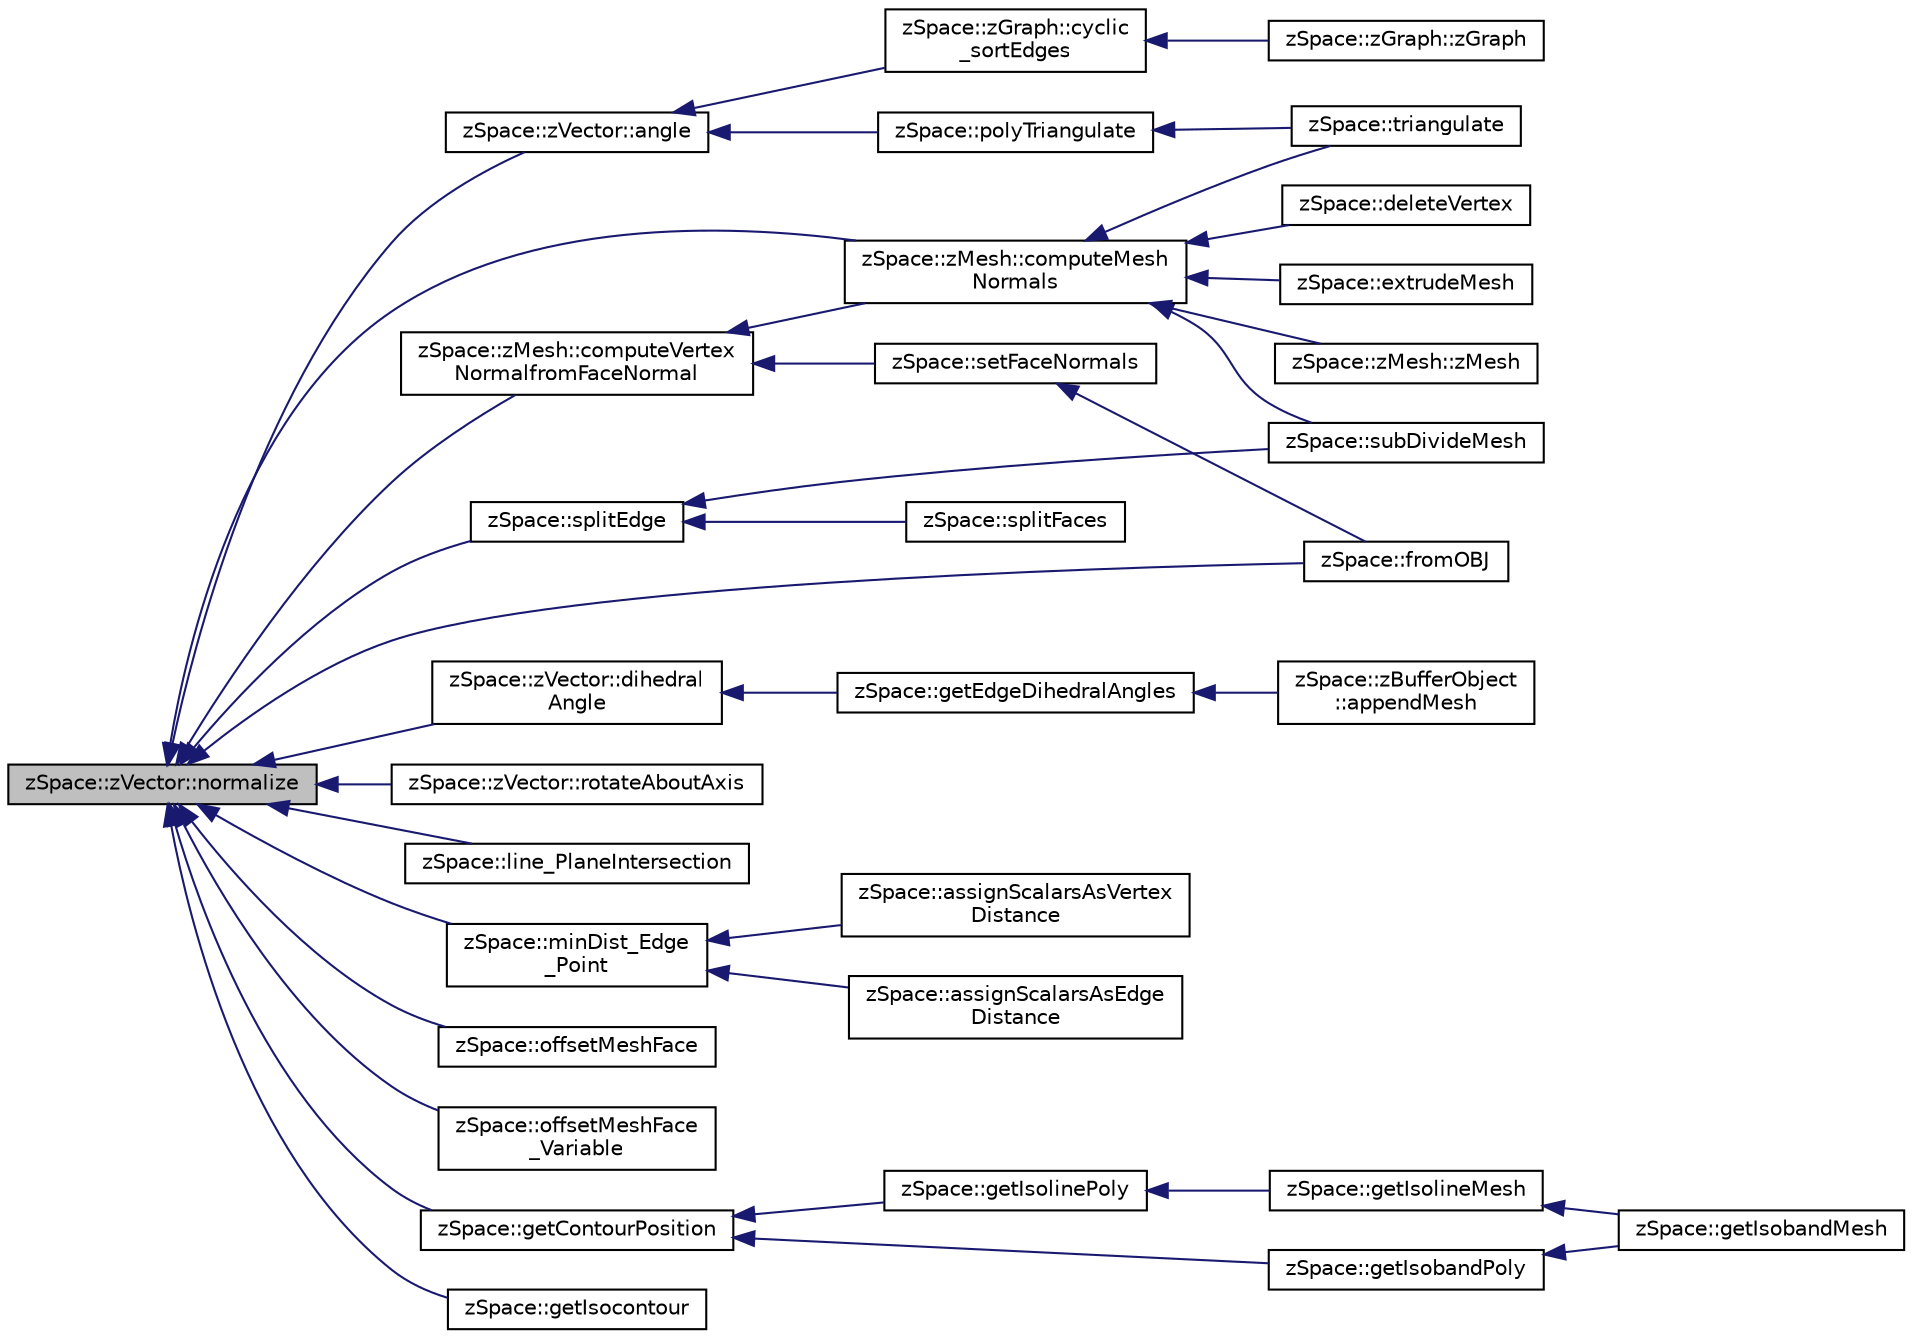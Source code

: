 digraph "zSpace::zVector::normalize"
{
  edge [fontname="Helvetica",fontsize="10",labelfontname="Helvetica",labelfontsize="10"];
  node [fontname="Helvetica",fontsize="10",shape=record];
  rankdir="LR";
  Node61 [label="zSpace::zVector::normalize",height=0.2,width=0.4,color="black", fillcolor="grey75", style="filled", fontcolor="black"];
  Node61 -> Node62 [dir="back",color="midnightblue",fontsize="10",style="solid",fontname="Helvetica"];
  Node62 [label="zSpace::zVector::angle",height=0.2,width=0.4,color="black", fillcolor="white", style="filled",URL="$classz_space_1_1z_vector.html#acf4156a0599baccfab7d3ff64bf4c209",tooltip="This method returns the angle between the current zVector and input zVector. "];
  Node62 -> Node63 [dir="back",color="midnightblue",fontsize="10",style="solid",fontname="Helvetica"];
  Node63 [label="zSpace::zGraph::cyclic\l_sortEdges",height=0.2,width=0.4,color="black", fillcolor="white", style="filled",URL="$classz_space_1_1z_graph.html#abe3788c9346ebecb3aaee6f1b538293a",tooltip="This method sorts edges cyclically around a given vertex using a bestfit plane. "];
  Node63 -> Node64 [dir="back",color="midnightblue",fontsize="10",style="solid",fontname="Helvetica"];
  Node64 [label="zSpace::zGraph::zGraph",height=0.2,width=0.4,color="black", fillcolor="white", style="filled",URL="$classz_space_1_1z_graph.html#a7a53b68f1efa596293b85259464cf3ff",tooltip="Overloaded constructor. "];
  Node62 -> Node65 [dir="back",color="midnightblue",fontsize="10",style="solid",fontname="Helvetica"];
  Node65 [label="zSpace::polyTriangulate",height=0.2,width=0.4,color="black", fillcolor="white", style="filled",URL="$group__z_mesh_modifiers.html#gaee0ef1222f28a05e210cc139a92e7774",tooltip="This method triangulates the input polygon using ear clipping algorithm. "];
  Node65 -> Node66 [dir="back",color="midnightblue",fontsize="10",style="solid",fontname="Helvetica"];
  Node66 [label="zSpace::triangulate",height=0.2,width=0.4,color="black", fillcolor="white", style="filled",URL="$group__z_mesh_modifiers.html#ga75ee8f140a3311506a932b866523a1de",tooltip="This method triangulates the input mesh. "];
  Node61 -> Node67 [dir="back",color="midnightblue",fontsize="10",style="solid",fontname="Helvetica"];
  Node67 [label="zSpace::zVector::dihedral\lAngle",height=0.2,width=0.4,color="black", fillcolor="white", style="filled",URL="$classz_space_1_1z_vector.html#ad8817c8e347d109784cec18a3e35728c",tooltip="This method returns the dihedral angle between the two input zVectors using current zVector as edge r..."];
  Node67 -> Node68 [dir="back",color="midnightblue",fontsize="10",style="solid",fontname="Helvetica"];
  Node68 [label="zSpace::getEdgeDihedralAngles",height=0.2,width=0.4,color="black", fillcolor="white", style="filled",URL="$group__z_mesh_utilities.html#gaf531920d8d86c1c508bec8c71d5d9954",tooltip="This method computes the dihedral angle per edge of zMesh. "];
  Node68 -> Node69 [dir="back",color="midnightblue",fontsize="10",style="solid",fontname="Helvetica"];
  Node69 [label="zSpace::zBufferObject\l::appendMesh",height=0.2,width=0.4,color="black", fillcolor="white", style="filled",URL="$classz_space_1_1z_buffer_object.html#ac5e8e4b2d6a21dbf4e59ed55a8b8bc58",tooltip="This method appends zMesh to the buffer. "];
  Node61 -> Node70 [dir="back",color="midnightblue",fontsize="10",style="solid",fontname="Helvetica"];
  Node70 [label="zSpace::zVector::rotateAboutAxis",height=0.2,width=0.4,color="black", fillcolor="white", style="filled",URL="$classz_space_1_1z_vector.html#a7c7172b9c4f20a7ff7f24cbe092b63a6",tooltip="This method returns the rotated vector of the current vector about an input axis by the the input ang..."];
  Node61 -> Node71 [dir="back",color="midnightblue",fontsize="10",style="solid",fontname="Helvetica"];
  Node71 [label="zSpace::line_PlaneIntersection",height=0.2,width=0.4,color="black", fillcolor="white", style="filled",URL="$group__z_vector_matrix_utilities.html#ga398dc6bba5cc5ca9eed7a45255548bf8",tooltip="This method returns the intersection of two lines which is point. "];
  Node61 -> Node72 [dir="back",color="midnightblue",fontsize="10",style="solid",fontname="Helvetica"];
  Node72 [label="zSpace::minDist_Edge\l_Point",height=0.2,width=0.4,color="black", fillcolor="white", style="filled",URL="$group__z_vector_matrix_utilities.html#gab0d76a80305185982ec89050ff322a3e",tooltip="This method computes the minimum distance between a point and edge and the closest Point on the edge..."];
  Node72 -> Node73 [dir="back",color="midnightblue",fontsize="10",style="solid",fontname="Helvetica"];
  Node73 [label="zSpace::assignScalarsAsVertex\lDistance",height=0.2,width=0.4,color="black", fillcolor="white", style="filled",URL="$group__z_scalar_field2_d_utilities.html#gac93eff7601d89235a608cd8886078bcf",tooltip="This method creates a vertex distance Field from the input mesh vertex positions. ..."];
  Node72 -> Node74 [dir="back",color="midnightblue",fontsize="10",style="solid",fontname="Helvetica"];
  Node74 [label="zSpace::assignScalarsAsEdge\lDistance",height=0.2,width=0.4,color="black", fillcolor="white", style="filled",URL="$group__z_scalar_field2_d_utilities.html#gafedda5c1bbae225132fbd221a3fd7e42",tooltip="This method creates a edge distance Field from the input mesh. "];
  Node61 -> Node75 [dir="back",color="midnightblue",fontsize="10",style="solid",fontname="Helvetica"];
  Node75 [label="zSpace::zMesh::computeVertex\lNormalfromFaceNormal",height=0.2,width=0.4,color="black", fillcolor="white", style="filled",URL="$classz_space_1_1z_mesh.html#ac27b3838590a838a11243e4fd6ad0b6d",tooltip="This method computes the vertex normals based on the face normals. "];
  Node75 -> Node76 [dir="back",color="midnightblue",fontsize="10",style="solid",fontname="Helvetica"];
  Node76 [label="zSpace::zMesh::computeMesh\lNormals",height=0.2,width=0.4,color="black", fillcolor="white", style="filled",URL="$classz_space_1_1z_mesh.html#a42be75e01f9b3704fcc85fd745952b22",tooltip="This method computes the normals assoicated with vertices and polygon faces . "];
  Node76 -> Node77 [dir="back",color="midnightblue",fontsize="10",style="solid",fontname="Helvetica"];
  Node77 [label="zSpace::zMesh::zMesh",height=0.2,width=0.4,color="black", fillcolor="white", style="filled",URL="$classz_space_1_1z_mesh.html#a127de8a508706826cc4a537ad7a1cc9c",tooltip="Overloaded constructor. "];
  Node76 -> Node78 [dir="back",color="midnightblue",fontsize="10",style="solid",fontname="Helvetica"];
  Node78 [label="zSpace::deleteVertex",height=0.2,width=0.4,color="black", fillcolor="white", style="filled",URL="$group__z_mesh_modifiers.html#ga5890a69c67d5749099678ef906c7278c",tooltip="This method deletes the zMesh vertices given in the input vertex list. "];
  Node76 -> Node66 [dir="back",color="midnightblue",fontsize="10",style="solid",fontname="Helvetica"];
  Node76 -> Node79 [dir="back",color="midnightblue",fontsize="10",style="solid",fontname="Helvetica"];
  Node79 [label="zSpace::subDivideMesh",height=0.2,width=0.4,color="black", fillcolor="white", style="filled",URL="$group__z_mesh_modifiers.html#gaaa9902fbf3ac2600afbf54335c286760",tooltip="This method subdivides all the faces and edges of the mesh. "];
  Node76 -> Node80 [dir="back",color="midnightblue",fontsize="10",style="solid",fontname="Helvetica"];
  Node80 [label="zSpace::extrudeMesh",height=0.2,width=0.4,color="black", fillcolor="white", style="filled",URL="$group__z_mesh_utilities.html#ga6f2ce938aa8bb72d5b4649115d76d9c8",tooltip="This method returns an extruded mesh from the input mesh. "];
  Node75 -> Node81 [dir="back",color="midnightblue",fontsize="10",style="solid",fontname="Helvetica"];
  Node81 [label="zSpace::setFaceNormals",height=0.2,width=0.4,color="black", fillcolor="white", style="filled",URL="$group__z_mesh_utilities.html#ga70201847356b120e967968c37670801f",tooltip="This method sets face normals of all the faces to the input normal. "];
  Node81 -> Node82 [dir="back",color="midnightblue",fontsize="10",style="solid",fontname="Helvetica"];
  Node82 [label="zSpace::fromOBJ",height=0.2,width=0.4,color="black", fillcolor="white", style="filled",URL="$group__z_i_o___mesh.html#gad60778d5e70ebdcc0bd24babf3afa810",tooltip="This method imports zMesh from an OBJ file. "];
  Node61 -> Node76 [dir="back",color="midnightblue",fontsize="10",style="solid",fontname="Helvetica"];
  Node61 -> Node83 [dir="back",color="midnightblue",fontsize="10",style="solid",fontname="Helvetica"];
  Node83 [label="zSpace::splitEdge",height=0.2,width=0.4,color="black", fillcolor="white", style="filled",URL="$group__z_mesh_modifiers.html#ga2259376b4c9c7cebc97c491574a47e24",tooltip="This method splits an edge and inserts a vertex along the edge at the input factor. "];
  Node83 -> Node84 [dir="back",color="midnightblue",fontsize="10",style="solid",fontname="Helvetica"];
  Node84 [label="zSpace::splitFaces",height=0.2,width=0.4,color="black", fillcolor="white", style="filled",URL="$group__z_mesh_modifiers.html#gaeda022d590a10b38c94e75bc0e278d80",tooltip="This method splits a set of edges and faces of a mesh in a continuous manner. "];
  Node83 -> Node79 [dir="back",color="midnightblue",fontsize="10",style="solid",fontname="Helvetica"];
  Node61 -> Node85 [dir="back",color="midnightblue",fontsize="10",style="solid",fontname="Helvetica"];
  Node85 [label="zSpace::offsetMeshFace",height=0.2,width=0.4,color="black", fillcolor="white", style="filled",URL="$group__z_mesh_utilities.html#ga33d47a47ed451d022be4b64b5865b0e1",tooltip="This method returns the offset positions of a polygon of the input mesh. "];
  Node61 -> Node86 [dir="back",color="midnightblue",fontsize="10",style="solid",fontname="Helvetica"];
  Node86 [label="zSpace::offsetMeshFace\l_Variable",height=0.2,width=0.4,color="black", fillcolor="white", style="filled",URL="$group__z_mesh_utilities.html#ga2d1e96823d5ddafb0c578999217416f5",tooltip="This method returns the vartiable offset positions of a polygon of the input mesh. "];
  Node61 -> Node87 [dir="back",color="midnightblue",fontsize="10",style="solid",fontname="Helvetica"];
  Node87 [label="zSpace::getContourPosition",height=0.2,width=0.4,color="black", fillcolor="white", style="filled",URL="$group__z_scalar_field2_d_utilities.html#ga7b6e4a8f51dba83412e13209ab1f4193",tooltip="This method return the contour position given 2 input positions at the input field threshold..."];
  Node87 -> Node88 [dir="back",color="midnightblue",fontsize="10",style="solid",fontname="Helvetica"];
  Node88 [label="zSpace::getIsolinePoly",height=0.2,width=0.4,color="black", fillcolor="white", style="filled",URL="$group__z_scalar_field2_d_utilities.html#gaf7fddb03661f768390489b84311fe0c4",tooltip="This method gets the isoline polygon for the input mesh at the given input face index. "];
  Node88 -> Node89 [dir="back",color="midnightblue",fontsize="10",style="solid",fontname="Helvetica"];
  Node89 [label="zSpace::getIsolineMesh",height=0.2,width=0.4,color="black", fillcolor="white", style="filled",URL="$group__z_scalar_field2_d_utilities.html#ga63d805729d97ddd318cf0700a234b469",tooltip="This method creates a isoline mesh from the input field mesh at the given field threshold. "];
  Node89 -> Node90 [dir="back",color="midnightblue",fontsize="10",style="solid",fontname="Helvetica"];
  Node90 [label="zSpace::getIsobandMesh",height=0.2,width=0.4,color="black", fillcolor="white", style="filled",URL="$group__z_scalar_field2_d_utilities.html#ga45610f4909d8d9800db09f245dc8ba8a",tooltip="This method creates a isoband mesh from the input field mesh at the given field threshold. "];
  Node87 -> Node91 [dir="back",color="midnightblue",fontsize="10",style="solid",fontname="Helvetica"];
  Node91 [label="zSpace::getIsobandPoly",height=0.2,width=0.4,color="black", fillcolor="white", style="filled",URL="$group__z_scalar_field2_d_utilities.html#ga1ca89389f4efa8797dbb5bc9497e2172",tooltip="This method gets the isoline polygon for the input mesh at the given input face index. "];
  Node91 -> Node90 [dir="back",color="midnightblue",fontsize="10",style="solid",fontname="Helvetica"];
  Node61 -> Node92 [dir="back",color="midnightblue",fontsize="10",style="solid",fontname="Helvetica"];
  Node92 [label="zSpace::getIsocontour",height=0.2,width=0.4,color="black", fillcolor="white", style="filled",URL="$group__z_scalar_field2_d_utilities.html#ga6e47ed2966a60fe23fd026823eabac51",tooltip="This method creates a isocontour graph from the input field mesh at the given field threshold..."];
  Node61 -> Node82 [dir="back",color="midnightblue",fontsize="10",style="solid",fontname="Helvetica"];
}
